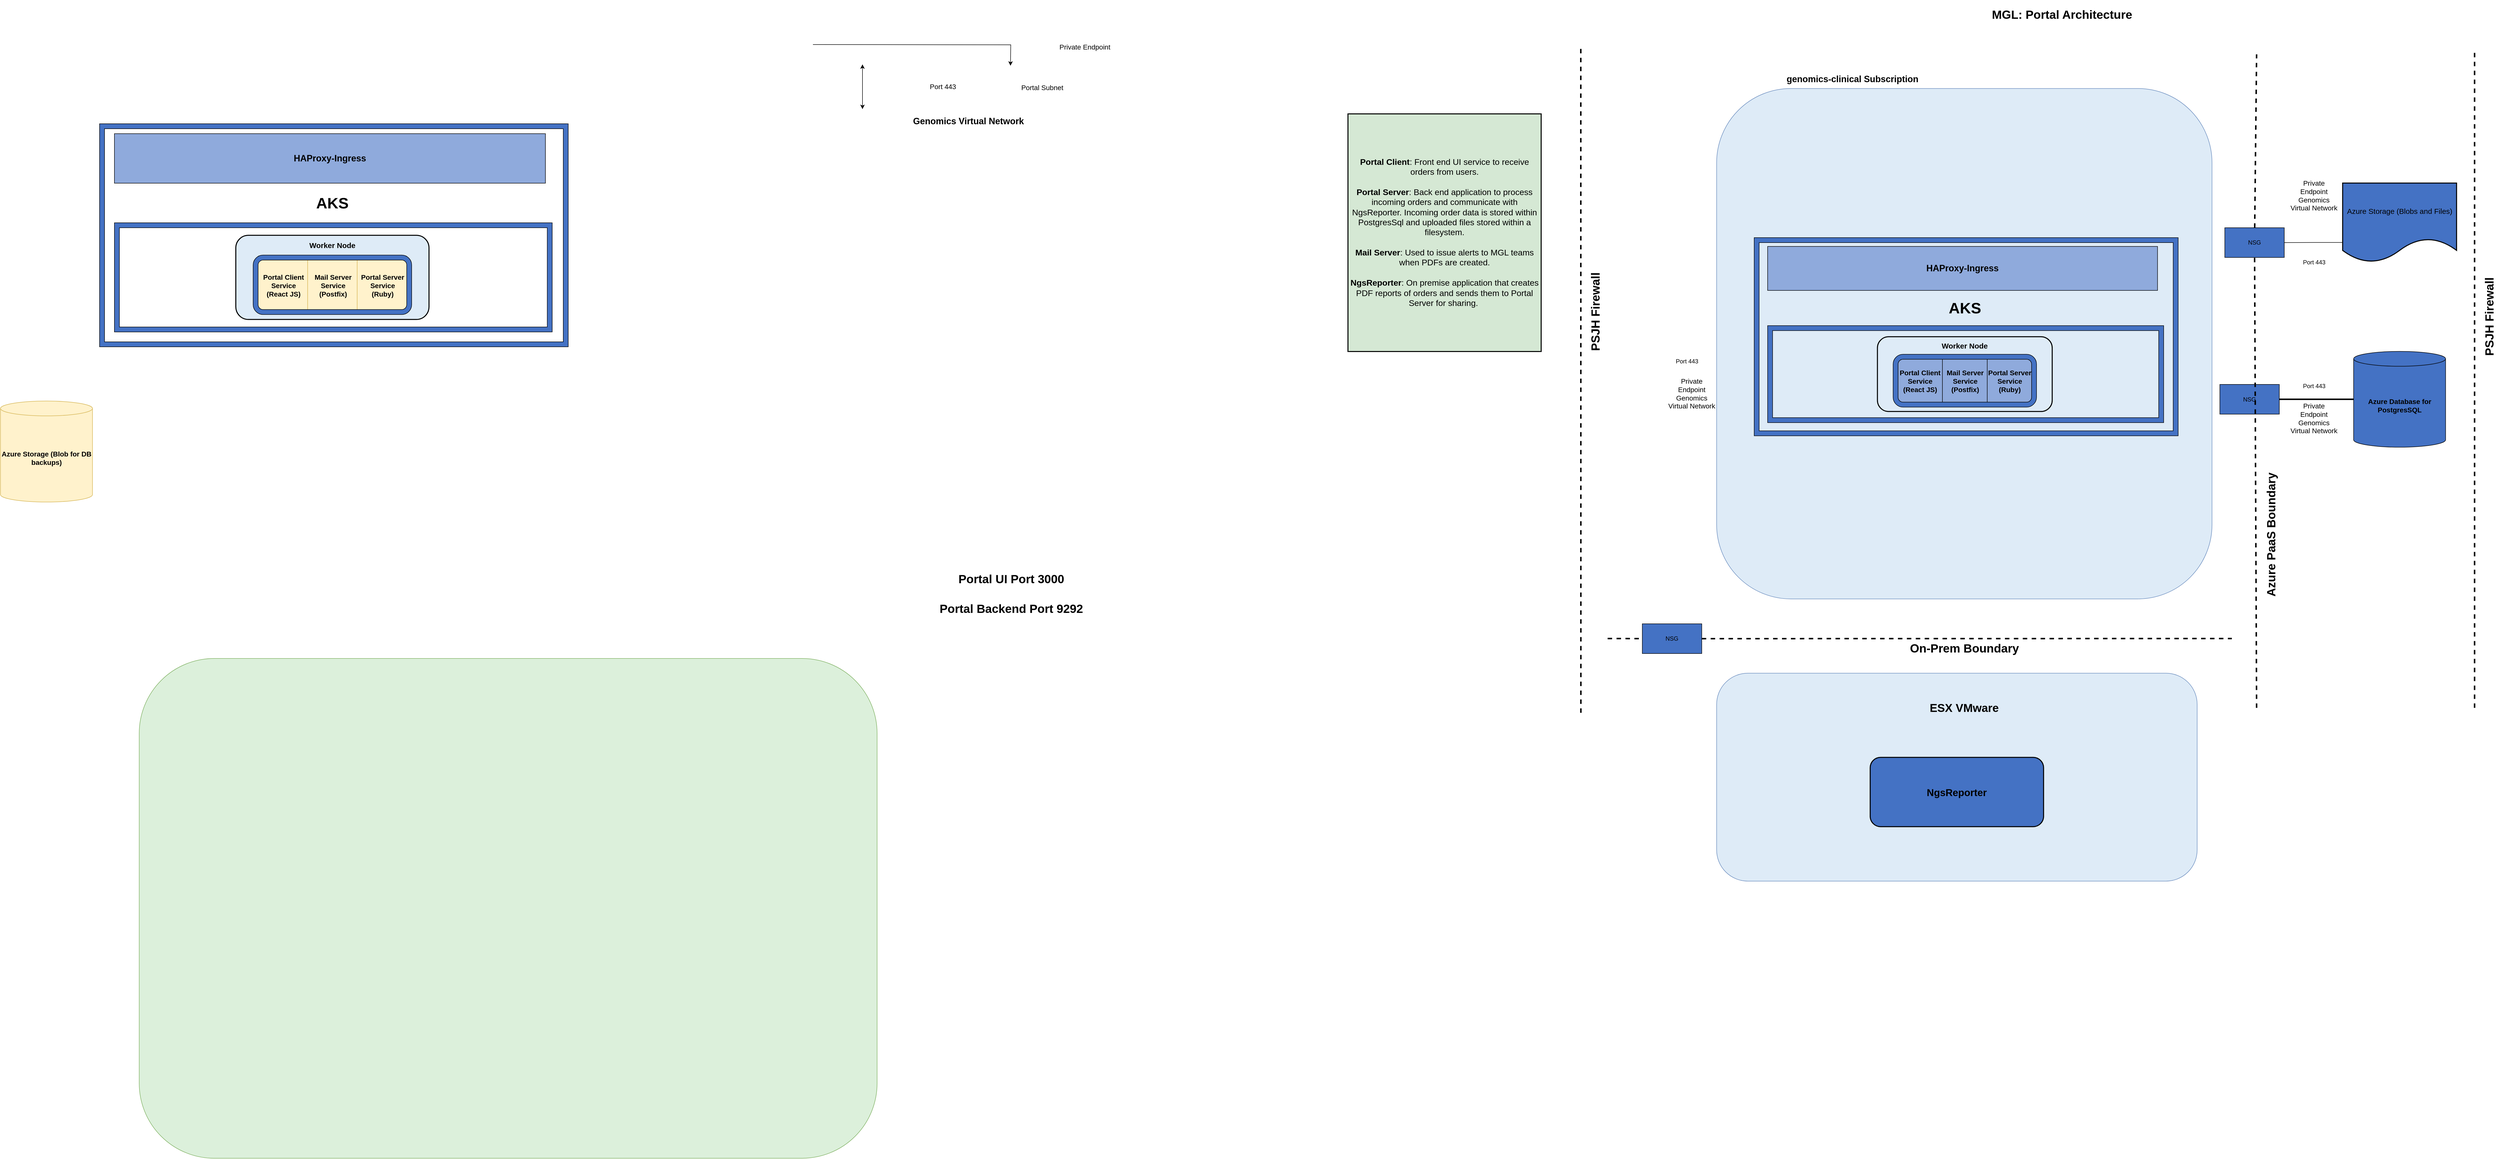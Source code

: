 <mxfile version="15.1.2" type="github">
  <diagram name="Page-1" id="e3a06f82-3646-2815-327d-82caf3d4e204">
    <mxGraphModel dx="5361" dy="1236" grid="1" gridSize="10" guides="1" tooltips="1" connect="1" arrows="1" fold="1" page="1" pageScale="1.5" pageWidth="1169" pageHeight="826" background="none" math="0" shadow="0">
      <root>
        <mxCell id="0" style=";html=1;" />
        <mxCell id="1" style=";html=1;" parent="0" />
        <mxCell id="6a7d8f32e03d9370-62" value="MGL: Portal Architecture" style="text;strokeColor=none;fillColor=none;html=1;fontSize=24;fontStyle=1;verticalAlign=middle;align=center;" parent="1" vertex="1">
          <mxGeometry x="294.177" width="1394" height="60.267" as="geometry" />
        </mxCell>
        <mxCell id="vWLtctp0Y2EUvDG1c7CQ-7" value="&lt;b&gt;&lt;font style=&quot;font-size: 18px&quot;&gt;genomics-clinical Subscription&lt;/font&gt;&lt;/b&gt;" style="text;html=1;strokeColor=none;fillColor=none;align=center;verticalAlign=middle;whiteSpace=wrap;rounded=0;" parent="1" vertex="1">
          <mxGeometry x="204.182" y="129.463" width="728.571" height="60.267" as="geometry" />
        </mxCell>
        <mxCell id="vWLtctp0Y2EUvDG1c7CQ-11" value="&lt;font style=&quot;font-size: 18px&quot;&gt;&lt;b&gt;Genomics Virtual Network&lt;/b&gt;&lt;/font&gt;" style="text;html=1;strokeColor=none;fillColor=none;align=center;verticalAlign=middle;whiteSpace=wrap;rounded=0;" parent="1" vertex="1">
          <mxGeometry x="-1370.002" y="230.003" width="307.619" height="30.133" as="geometry" />
        </mxCell>
        <mxCell id="vWLtctp0Y2EUvDG1c7CQ-13" value="&lt;font style=&quot;font-size: 14px&quot;&gt;Portal Subnet&lt;/font&gt;" style="text;html=1;strokeColor=none;fillColor=none;align=center;verticalAlign=middle;whiteSpace=wrap;rounded=0;" parent="1" vertex="1">
          <mxGeometry x="-1140" y="160.0" width="145.82" height="34.274" as="geometry" />
        </mxCell>
        <mxCell id="vWLtctp0Y2EUvDG1c7CQ-38" value="&lt;font style=&quot;font-size: 14px&quot;&gt;Port 443&lt;/font&gt;" style="text;html=1;strokeColor=none;fillColor=none;align=center;verticalAlign=middle;whiteSpace=wrap;rounded=0;" parent="1" vertex="1">
          <mxGeometry x="-1299.995" y="159.997" width="64.762" height="30.133" as="geometry" />
        </mxCell>
        <mxCell id="rg4Ka3kV1G-TsTbr1ID1-2" style="edgeStyle=orthogonalEdgeStyle;rounded=0;orthogonalLoop=1;jettySize=auto;html=1;exitX=0.5;exitY=1;exitDx=0;exitDy=0;entryX=0.5;entryY=0;entryDx=0;entryDy=0;" parent="1" edge="1">
          <mxGeometry relative="1" as="geometry">
            <mxPoint x="-1530.001" y="90.0" as="sourcePoint" />
            <mxPoint x="-1131.25" y="132.803" as="targetPoint" />
          </mxGeometry>
        </mxCell>
        <mxCell id="vWLtctp0Y2EUvDG1c7CQ-28" style="edgeStyle=orthogonalEdgeStyle;rounded=0;orthogonalLoop=1;jettySize=auto;html=1;exitX=0.5;exitY=1;exitDx=0;exitDy=0;entryX=0.5;entryY=0;entryDx=0;entryDy=0;endArrow=classic;endFill=1;startArrow=classic;startFill=1;" parent="1" edge="1">
          <mxGeometry relative="1" as="geometry">
            <mxPoint x="-1430.001" y="129.997" as="sourcePoint" />
            <mxPoint x="-1430.001" y="220.397" as="targetPoint" />
          </mxGeometry>
        </mxCell>
        <mxCell id="vWLtctp0Y2EUvDG1c7CQ-37" value="&lt;font style=&quot;font-size: 14px&quot;&gt;Private Endpoint&lt;/font&gt;" style="text;html=1;strokeColor=none;fillColor=none;align=center;verticalAlign=middle;whiteSpace=wrap;rounded=0;" parent="1" vertex="1">
          <mxGeometry x="-1069.998" y="79.997" width="178.095" height="30.133" as="geometry" />
        </mxCell>
        <mxCell id="vWLtctp0Y2EUvDG1c7CQ-6" value="" style="rounded=1;whiteSpace=wrap;html=1;strokeColor=#6c8ebf;fillColor=#deebf7;" parent="1" vertex="1">
          <mxGeometry x="294.18" y="178.73" width="1000" height="1031" as="geometry" />
        </mxCell>
        <mxCell id="vWLtctp0Y2EUvDG1c7CQ-10" value="" style="rounded=1;whiteSpace=wrap;html=1;strokeColor=#82b366;fillColor=#DCF0DB;" parent="1" vertex="1">
          <mxGeometry x="-2890" y="1330.003" width="1489.524" height="1009.467" as="geometry" />
        </mxCell>
        <mxCell id="tGYNeZP_cqa0wACuk-C2-67" style="edgeStyle=orthogonalEdgeStyle;rounded=0;orthogonalLoop=1;jettySize=auto;html=1;exitX=0;exitY=0.5;exitDx=0;exitDy=0;exitPerimeter=0;entryX=0;entryY=0;entryDx=946.0;entryDy=337.897;entryPerimeter=0;strokeWidth=3;endArrow=none;endFill=0;" parent="1" source="vWLtctp0Y2EUvDG1c7CQ-16" target="tGYNeZP_cqa0wACuk-C2-5" edge="1">
          <mxGeometry relative="1" as="geometry" />
        </mxCell>
        <mxCell id="vWLtctp0Y2EUvDG1c7CQ-16" value="&lt;font style=&quot;font-size: 14px&quot;&gt;&lt;b&gt;Azure Database for&lt;br&gt;PostgresSQL&lt;/b&gt;&lt;/font&gt;" style="shape=cylinder3;whiteSpace=wrap;html=1;boundedLbl=1;backgroundOutline=1;size=15;fillColor=#4472C4;" parent="1" vertex="1">
          <mxGeometry x="1580.0" y="709.73" width="185.71" height="193.56" as="geometry" />
        </mxCell>
        <mxCell id="vWLtctp0Y2EUvDG1c7CQ-35" value="&lt;font style=&quot;font-size: 14px&quot;&gt;&lt;b&gt;Azure Storage (Blob for DB backups)&lt;/b&gt;&lt;/font&gt;" style="shape=cylinder3;whiteSpace=wrap;html=1;boundedLbl=1;backgroundOutline=1;size=15;fillColor=#fff2cc;strokeColor=#d6b656;" parent="1" vertex="1">
          <mxGeometry x="-3170" y="810" width="185.71" height="204" as="geometry" />
        </mxCell>
        <mxCell id="tGYNeZP_cqa0wACuk-C2-36" value="" style="group" parent="1" vertex="1" connectable="0">
          <mxGeometry x="370" y="480" width="855.82" height="400.27" as="geometry" />
        </mxCell>
        <mxCell id="tGYNeZP_cqa0wACuk-C2-5" value="" style="verticalLabelPosition=bottom;verticalAlign=top;html=1;shape=mxgraph.basic.frame;dx=10;fillColor=#4472c4;" parent="tGYNeZP_cqa0wACuk-C2-36" vertex="1">
          <mxGeometry width="855.82" height="400.27" as="geometry" />
        </mxCell>
        <mxCell id="tGYNeZP_cqa0wACuk-C2-9" value="" style="verticalLabelPosition=bottom;verticalAlign=top;html=1;shape=mxgraph.basic.frame;dx=10;fillColor=#4472c4;" parent="tGYNeZP_cqa0wACuk-C2-36" vertex="1">
          <mxGeometry x="27.14" y="177.689" width="799.441" height="195.928" as="geometry" />
        </mxCell>
        <mxCell id="tGYNeZP_cqa0wACuk-C2-31" value="" style="group" parent="tGYNeZP_cqa0wACuk-C2-36" vertex="1" connectable="0">
          <mxGeometry x="248.785" y="200.136" width="352.822" height="151.035" as="geometry" />
        </mxCell>
        <mxCell id="tGYNeZP_cqa0wACuk-C2-20" value="" style="rounded=1;whiteSpace=wrap;html=1;shadow=0;glass=0;sketch=0;fillColor=#DEEBF7;strokeWidth=2;" parent="tGYNeZP_cqa0wACuk-C2-31" vertex="1">
          <mxGeometry width="352.822" height="151.035" as="geometry" />
        </mxCell>
        <mxCell id="tGYNeZP_cqa0wACuk-C2-19" value="" style="group" parent="tGYNeZP_cqa0wACuk-C2-31" vertex="1" connectable="0">
          <mxGeometry x="31.664" y="35.538" width="289.495" height="106.613" as="geometry" />
        </mxCell>
        <mxCell id="rg4Ka3kV1G-TsTbr1ID1-1" value="&lt;b&gt;&lt;font style=&quot;font-size: 14px&quot;&gt;Portal Client Service&lt;br&gt;(React JS)&lt;br&gt;&lt;/font&gt;&lt;/b&gt;" style="whiteSpace=wrap;html=1;aspect=fixed;strokeColor=#d6b656;fillColor=#8FAADC;" parent="tGYNeZP_cqa0wACuk-C2-19" vertex="1">
          <mxGeometry x="9.047" y="8.887" width="91.794" height="91.794" as="geometry" />
        </mxCell>
        <mxCell id="rg4Ka3kV1G-TsTbr1ID1-4" value="&lt;b&gt;&lt;font style=&quot;font-size: 14px&quot;&gt;Mail Server Service&lt;br&gt;(Postfix)&lt;br&gt;&lt;/font&gt;&lt;/b&gt;" style="whiteSpace=wrap;html=1;aspect=fixed;fillColor=#8FAADC;" parent="tGYNeZP_cqa0wACuk-C2-19" vertex="1">
          <mxGeometry x="99.514" y="8.887" width="91.794" height="91.794" as="geometry" />
        </mxCell>
        <mxCell id="vWLtctp0Y2EUvDG1c7CQ-14" value="&lt;b&gt;&lt;font style=&quot;font-size: 14px&quot;&gt;Portal Server Service&lt;br&gt;(Ruby)&lt;br&gt;&lt;/font&gt;&lt;/b&gt;" style="whiteSpace=wrap;html=1;aspect=fixed;fillColor=#8FAADC;" parent="tGYNeZP_cqa0wACuk-C2-19" vertex="1">
          <mxGeometry x="189.981" y="8.887" width="91.794" height="91.794" as="geometry" />
        </mxCell>
        <mxCell id="tGYNeZP_cqa0wACuk-C2-13" value="" style="verticalLabelPosition=bottom;verticalAlign=top;html=1;shape=mxgraph.basic.rounded_frame;dx=10;fillColor=#4472c4;" parent="tGYNeZP_cqa0wACuk-C2-19" vertex="1">
          <mxGeometry width="289.495" height="106.613" as="geometry" />
        </mxCell>
        <mxCell id="tGYNeZP_cqa0wACuk-C2-21" value="&lt;font style=&quot;font-size: 15px&quot;&gt;&lt;b&gt;Worker Node&lt;/b&gt;&lt;/font&gt;" style="text;html=1;strokeColor=none;fillColor=none;align=center;verticalAlign=middle;whiteSpace=wrap;rounded=0;shadow=0;glass=0;sketch=0;" parent="tGYNeZP_cqa0wACuk-C2-31" vertex="1">
          <mxGeometry x="36.187" y="8.884" width="280.448" height="17.769" as="geometry" />
        </mxCell>
        <mxCell id="tGYNeZP_cqa0wACuk-C2-32" value="&lt;font style=&quot;font-size: 18px&quot;&gt;&lt;b&gt;HAProxy-Ingress&lt;/b&gt;&lt;/font&gt;" style="rounded=0;whiteSpace=wrap;html=1;shadow=0;glass=0;sketch=0;fillColor=#8faadc;" parent="tGYNeZP_cqa0wACuk-C2-36" vertex="1">
          <mxGeometry x="27.14" y="17.766" width="787.065" height="88.844" as="geometry" />
        </mxCell>
        <mxCell id="tGYNeZP_cqa0wACuk-C2-34" value="&lt;font size=&quot;1&quot;&gt;&lt;b style=&quot;font-size: 31px&quot;&gt;AKS&lt;/b&gt;&lt;/font&gt;" style="text;html=1;strokeColor=none;fillColor=none;align=center;verticalAlign=middle;whiteSpace=wrap;rounded=0;shadow=0;glass=0;sketch=0;" parent="tGYNeZP_cqa0wACuk-C2-36" vertex="1">
          <mxGeometry x="370.916" y="124.379" width="108.561" height="35.538" as="geometry" />
        </mxCell>
        <mxCell id="tGYNeZP_cqa0wACuk-C2-37" value="Portal UI Port 3000" style="text;strokeColor=none;fillColor=none;html=1;fontSize=24;fontStyle=1;verticalAlign=middle;align=center;rounded=0;shadow=0;glass=0;sketch=0;" parent="1" vertex="1">
          <mxGeometry x="-1180" y="1150" width="100" height="40" as="geometry" />
        </mxCell>
        <mxCell id="tGYNeZP_cqa0wACuk-C2-38" value="" style="endArrow=none;dashed=1;html=1;strokeWidth=3;startArrow=none;" parent="1" edge="1" source="J1g_WNUgdPThKZRXv0Kn-4">
          <mxGeometry width="50" height="50" relative="1" as="geometry">
            <mxPoint x="1384.18" y="1429.73" as="sourcePoint" />
            <mxPoint x="1384.18" y="109.73" as="targetPoint" />
          </mxGeometry>
        </mxCell>
        <mxCell id="tGYNeZP_cqa0wACuk-C2-39" value="Azure PaaS Boundary" style="text;strokeColor=none;fillColor=none;html=1;fontSize=24;fontStyle=1;verticalAlign=middle;align=center;rounded=0;shadow=0;glass=0;sketch=0;rotation=-90;" parent="1" vertex="1">
          <mxGeometry x="1194.18" y="1060" width="440" height="40" as="geometry" />
        </mxCell>
        <mxCell id="tGYNeZP_cqa0wACuk-C2-44" value="" style="endArrow=none;dashed=1;html=1;strokeWidth=3;" parent="1" edge="1">
          <mxGeometry width="50" height="50" relative="1" as="geometry">
            <mxPoint x="1824.18" y="1429.73" as="sourcePoint" />
            <mxPoint x="1824.18" y="99.73" as="targetPoint" />
          </mxGeometry>
        </mxCell>
        <mxCell id="tGYNeZP_cqa0wACuk-C2-45" value="PSJH Firewall" style="text;strokeColor=none;fillColor=none;html=1;fontSize=24;fontStyle=1;verticalAlign=middle;align=center;rounded=0;shadow=0;glass=0;sketch=0;rotation=-90;" parent="1" vertex="1">
          <mxGeometry x="1634.18" y="619.73" width="440" height="40" as="geometry" />
        </mxCell>
        <mxCell id="tGYNeZP_cqa0wACuk-C2-46" value="" style="endArrow=none;dashed=1;html=1;strokeWidth=3;" parent="1" edge="1">
          <mxGeometry width="50" height="50" relative="1" as="geometry">
            <mxPoint x="20.18" y="1439.73" as="sourcePoint" />
            <mxPoint x="20.0" y="90" as="targetPoint" />
          </mxGeometry>
        </mxCell>
        <mxCell id="tGYNeZP_cqa0wACuk-C2-47" value="PSJH Firewall" style="text;strokeColor=none;fillColor=none;html=1;fontSize=24;fontStyle=1;verticalAlign=middle;align=center;rounded=0;shadow=0;glass=0;sketch=0;rotation=-90;" parent="1" vertex="1">
          <mxGeometry x="-170.0" y="610" width="440" height="40" as="geometry" />
        </mxCell>
        <mxCell id="tGYNeZP_cqa0wACuk-C2-48" value="" style="endArrow=none;dashed=1;html=1;strokeWidth=3;startArrow=none;" parent="1" edge="1" source="J1g_WNUgdPThKZRXv0Kn-3">
          <mxGeometry width="50" height="50" relative="1" as="geometry">
            <mxPoint x="74.18" y="1289.73" as="sourcePoint" />
            <mxPoint x="1334.18" y="1289.73" as="targetPoint" />
          </mxGeometry>
        </mxCell>
        <mxCell id="tGYNeZP_cqa0wACuk-C2-49" value="On-Prem Boundary" style="text;strokeColor=none;fillColor=none;html=1;fontSize=24;fontStyle=1;verticalAlign=middle;align=center;rounded=0;shadow=0;glass=0;sketch=0;rotation=0;" parent="1" vertex="1">
          <mxGeometry x="574.18" y="1289.73" width="440" height="40" as="geometry" />
        </mxCell>
        <mxCell id="tGYNeZP_cqa0wACuk-C2-50" value="Portal Backend Port 9292" style="text;strokeColor=none;fillColor=none;html=1;fontSize=24;fontStyle=1;verticalAlign=middle;align=center;rounded=0;shadow=0;glass=0;sketch=0;" parent="1" vertex="1">
          <mxGeometry x="-1180" y="1210" width="100" height="40" as="geometry" />
        </mxCell>
        <mxCell id="tGYNeZP_cqa0wACuk-C2-52" value="" style="rounded=1;whiteSpace=wrap;html=1;strokeColor=#6c8ebf;fillColor=#deebf7;" parent="1" vertex="1">
          <mxGeometry x="294.18" y="1359.73" width="970" height="420" as="geometry" />
        </mxCell>
        <mxCell id="tGYNeZP_cqa0wACuk-C2-53" value="" style="group" parent="1" vertex="1" connectable="0">
          <mxGeometry x="-2970" y="250.003" width="946" height="450.53" as="geometry" />
        </mxCell>
        <mxCell id="tGYNeZP_cqa0wACuk-C2-54" value="" style="verticalLabelPosition=bottom;verticalAlign=top;html=1;shape=mxgraph.basic.frame;dx=10;fillColor=#4472c4;" parent="tGYNeZP_cqa0wACuk-C2-53" vertex="1">
          <mxGeometry width="946" height="450.53" as="geometry" />
        </mxCell>
        <mxCell id="tGYNeZP_cqa0wACuk-C2-55" value="" style="verticalLabelPosition=bottom;verticalAlign=top;html=1;shape=mxgraph.basic.frame;dx=10;fillColor=#4472c4;" parent="tGYNeZP_cqa0wACuk-C2-53" vertex="1">
          <mxGeometry x="30" y="200" width="883.68" height="220.53" as="geometry" />
        </mxCell>
        <mxCell id="tGYNeZP_cqa0wACuk-C2-56" value="" style="group" parent="tGYNeZP_cqa0wACuk-C2-53" vertex="1" connectable="0">
          <mxGeometry x="275" y="225.267" width="390" height="170" as="geometry" />
        </mxCell>
        <mxCell id="tGYNeZP_cqa0wACuk-C2-57" value="" style="rounded=1;whiteSpace=wrap;html=1;shadow=0;glass=0;sketch=0;fillColor=#DEEBF7;strokeWidth=2;" parent="tGYNeZP_cqa0wACuk-C2-56" vertex="1">
          <mxGeometry width="390" height="170" as="geometry" />
        </mxCell>
        <mxCell id="tGYNeZP_cqa0wACuk-C2-58" value="" style="group" parent="tGYNeZP_cqa0wACuk-C2-56" vertex="1" connectable="0">
          <mxGeometry x="35" y="40" width="320" height="120" as="geometry" />
        </mxCell>
        <mxCell id="tGYNeZP_cqa0wACuk-C2-59" value="&lt;b&gt;&lt;font style=&quot;font-size: 14px&quot;&gt;Portal Client Service&lt;br&gt;(React JS)&lt;br&gt;&lt;/font&gt;&lt;/b&gt;" style="whiteSpace=wrap;html=1;aspect=fixed;fillColor=#fff2cc;strokeColor=#d6b656;" parent="tGYNeZP_cqa0wACuk-C2-58" vertex="1">
          <mxGeometry x="10" y="10.003" width="103.32" height="103.32" as="geometry" />
        </mxCell>
        <mxCell id="tGYNeZP_cqa0wACuk-C2-60" value="&lt;b&gt;&lt;font style=&quot;font-size: 14px&quot;&gt;Mail Server Service&lt;br&gt;(Postfix)&lt;br&gt;&lt;/font&gt;&lt;/b&gt;" style="whiteSpace=wrap;html=1;aspect=fixed;fillColor=#fff2cc;strokeColor=#d6b656;" parent="tGYNeZP_cqa0wACuk-C2-58" vertex="1">
          <mxGeometry x="110" y="10.003" width="103.32" height="103.32" as="geometry" />
        </mxCell>
        <mxCell id="tGYNeZP_cqa0wACuk-C2-61" value="&lt;b&gt;&lt;font style=&quot;font-size: 14px&quot;&gt;Portal Server Service&lt;br&gt;(Ruby)&lt;br&gt;&lt;/font&gt;&lt;/b&gt;" style="whiteSpace=wrap;html=1;aspect=fixed;fillColor=#fff2cc;strokeColor=#d6b656;" parent="tGYNeZP_cqa0wACuk-C2-58" vertex="1">
          <mxGeometry x="210.0" y="10.003" width="103.32" height="103.32" as="geometry" />
        </mxCell>
        <mxCell id="tGYNeZP_cqa0wACuk-C2-62" value="" style="verticalLabelPosition=bottom;verticalAlign=top;html=1;shape=mxgraph.basic.rounded_frame;dx=10;fillColor=#4472c4;" parent="tGYNeZP_cqa0wACuk-C2-58" vertex="1">
          <mxGeometry width="320" height="120" as="geometry" />
        </mxCell>
        <mxCell id="tGYNeZP_cqa0wACuk-C2-63" value="&lt;font style=&quot;font-size: 15px&quot;&gt;&lt;b&gt;Worker Node&lt;/b&gt;&lt;/font&gt;" style="text;html=1;strokeColor=none;fillColor=none;align=center;verticalAlign=middle;whiteSpace=wrap;rounded=0;shadow=0;glass=0;sketch=0;" parent="tGYNeZP_cqa0wACuk-C2-56" vertex="1">
          <mxGeometry x="40" y="10" width="310" height="20" as="geometry" />
        </mxCell>
        <mxCell id="tGYNeZP_cqa0wACuk-C2-64" value="&lt;font style=&quot;font-size: 18px&quot;&gt;&lt;b&gt;HAProxy-Ingress&lt;/b&gt;&lt;/font&gt;" style="rounded=0;whiteSpace=wrap;html=1;shadow=0;glass=0;sketch=0;fillColor=#8faadc;" parent="tGYNeZP_cqa0wACuk-C2-53" vertex="1">
          <mxGeometry x="30" y="19.997" width="870" height="100" as="geometry" />
        </mxCell>
        <mxCell id="tGYNeZP_cqa0wACuk-C2-65" value="&lt;font size=&quot;1&quot;&gt;&lt;b style=&quot;font-size: 31px&quot;&gt;AKS&lt;/b&gt;&lt;/font&gt;" style="text;html=1;strokeColor=none;fillColor=none;align=center;verticalAlign=middle;whiteSpace=wrap;rounded=0;shadow=0;glass=0;sketch=0;" parent="tGYNeZP_cqa0wACuk-C2-53" vertex="1">
          <mxGeometry x="410" y="139.997" width="120" height="40" as="geometry" />
        </mxCell>
        <mxCell id="tGYNeZP_cqa0wACuk-C2-51" value="&lt;b&gt;&lt;font style=&quot;font-size: 23px&quot;&gt;ESX VMware&lt;/font&gt;&lt;/b&gt;" style="text;html=1;strokeColor=none;fillColor=none;align=center;verticalAlign=middle;whiteSpace=wrap;rounded=0;" parent="1" vertex="1">
          <mxGeometry x="424.18" y="1399.73" width="740" height="60.27" as="geometry" />
        </mxCell>
        <mxCell id="J1g_WNUgdPThKZRXv0Kn-10" style="edgeStyle=orthogonalEdgeStyle;rounded=0;orthogonalLoop=1;jettySize=auto;html=1;exitX=0;exitY=0.75;exitDx=0;exitDy=0;entryX=1;entryY=0.5;entryDx=0;entryDy=0;endArrow=none;endFill=0;" edge="1" parent="1" source="tGYNeZP_cqa0wACuk-C2-66" target="J1g_WNUgdPThKZRXv0Kn-4">
          <mxGeometry relative="1" as="geometry" />
        </mxCell>
        <mxCell id="tGYNeZP_cqa0wACuk-C2-66" value="&lt;font style=&quot;font-size: 15px&quot;&gt;Azure Storage (Blobs and Files)&lt;/font&gt;" style="shape=document;whiteSpace=wrap;html=1;boundedLbl=1;rounded=0;shadow=0;glass=0;sketch=0;strokeWidth=2;fillColor=#4472c4;" parent="1" vertex="1">
          <mxGeometry x="1557.85" y="369.73" width="230" height="160" as="geometry" />
        </mxCell>
        <mxCell id="tGYNeZP_cqa0wACuk-C2-69" value="&lt;font style=&quot;font-size: 14px&quot;&gt;Private Endpoint&lt;br&gt;Genomics Virtual Network&lt;/font&gt;" style="text;html=1;strokeColor=none;fillColor=none;align=center;verticalAlign=middle;whiteSpace=wrap;rounded=0;shadow=0;glass=0;sketch=0;" parent="1" vertex="1">
          <mxGeometry x="1450" y="360" width="100" height="70" as="geometry" />
        </mxCell>
        <mxCell id="tGYNeZP_cqa0wACuk-C2-70" value="&lt;font style=&quot;font-size: 14px&quot;&gt;Private Endpoint&lt;br&gt;Genomics Virtual Network&lt;/font&gt;" style="text;html=1;strokeColor=none;fillColor=none;align=center;verticalAlign=middle;whiteSpace=wrap;rounded=0;shadow=0;glass=0;sketch=0;" parent="1" vertex="1">
          <mxGeometry x="1450" y="810" width="100" height="70" as="geometry" />
        </mxCell>
        <mxCell id="tGYNeZP_cqa0wACuk-C2-71" value="Port 443" style="text;html=1;align=center;verticalAlign=middle;resizable=0;points=[];autosize=1;strokeColor=none;fillColor=none;" parent="1" vertex="1">
          <mxGeometry x="1470" y="520" width="60" height="20" as="geometry" />
        </mxCell>
        <mxCell id="tGYNeZP_cqa0wACuk-C2-72" value="&lt;font style=&quot;font-size: 20px&quot;&gt;&lt;b&gt;NgsReporter&lt;/b&gt;&lt;/font&gt;" style="rounded=1;whiteSpace=wrap;html=1;shadow=0;glass=0;sketch=0;strokeColor=#000000;strokeWidth=2;fillColor=#4472C4;" parent="1" vertex="1">
          <mxGeometry x="604.18" y="1529.73" width="350" height="140" as="geometry" />
        </mxCell>
        <mxCell id="tGYNeZP_cqa0wACuk-C2-78" value="&lt;font style=&quot;font-size: 14px&quot;&gt;Private Endpoint&lt;br&gt;Genomics Virtual Network&lt;/font&gt;" style="text;html=1;strokeColor=none;fillColor=none;align=center;verticalAlign=middle;whiteSpace=wrap;rounded=0;shadow=0;glass=0;sketch=0;" parent="1" vertex="1">
          <mxGeometry x="194.18" y="759.73" width="100" height="70" as="geometry" />
        </mxCell>
        <mxCell id="tGYNeZP_cqa0wACuk-C2-79" value="&lt;font style=&quot;font-size: 17px&quot;&gt;&lt;b&gt;Portal Client&lt;/b&gt;: Front end UI service to receive orders from users.&lt;br&gt;&lt;br&gt;&lt;b&gt;Portal Server&lt;/b&gt;: Back end application to process incoming orders and communicate with NgsReporter. Incoming order data is stored within PostgresSql and uploaded files stored within a filesystem.&lt;br&gt;&lt;br&gt;&lt;b&gt;Mail Server&lt;/b&gt;: Used to issue alerts to MGL teams when PDFs are created.&lt;br&gt;&lt;br&gt;&lt;b&gt;NgsReporter&lt;/b&gt;: On premise application that creates PDF reports of orders and sends them to Portal Server for sharing.&amp;nbsp;&lt;/font&gt;" style="rounded=0;whiteSpace=wrap;html=1;shadow=0;glass=0;sketch=0;strokeColor=#000000;strokeWidth=2;fillColor=#D5E8D4;" parent="1" vertex="1">
          <mxGeometry x="-450" y="230" width="390" height="480" as="geometry" />
        </mxCell>
        <mxCell id="J1g_WNUgdPThKZRXv0Kn-1" value="Port 443" style="text;html=1;align=center;verticalAlign=middle;resizable=0;points=[];autosize=1;strokeColor=none;fillColor=none;" vertex="1" parent="1">
          <mxGeometry x="1470" y="770" width="60" height="20" as="geometry" />
        </mxCell>
        <mxCell id="J1g_WNUgdPThKZRXv0Kn-2" value="Port 443" style="text;html=1;align=center;verticalAlign=middle;resizable=0;points=[];autosize=1;strokeColor=none;fillColor=none;" vertex="1" parent="1">
          <mxGeometry x="204.18" y="720" width="60" height="20" as="geometry" />
        </mxCell>
        <mxCell id="J1g_WNUgdPThKZRXv0Kn-5" value="NSG" style="rounded=0;whiteSpace=wrap;html=1;fillColor=#4472c4;" vertex="1" parent="1">
          <mxGeometry x="1310" y="776.51" width="120" height="60" as="geometry" />
        </mxCell>
        <mxCell id="J1g_WNUgdPThKZRXv0Kn-7" value="" style="endArrow=none;dashed=1;html=1;strokeWidth=3;" edge="1" parent="1" target="J1g_WNUgdPThKZRXv0Kn-4">
          <mxGeometry width="50" height="50" relative="1" as="geometry">
            <mxPoint x="1384.18" y="1429.73" as="sourcePoint" />
            <mxPoint x="1384.18" y="109.73" as="targetPoint" />
          </mxGeometry>
        </mxCell>
        <mxCell id="J1g_WNUgdPThKZRXv0Kn-3" value="NSG" style="rounded=0;whiteSpace=wrap;html=1;fillColor=#4472c4;" vertex="1" parent="1">
          <mxGeometry x="144.18" y="1260" width="120" height="60" as="geometry" />
        </mxCell>
        <mxCell id="J1g_WNUgdPThKZRXv0Kn-8" value="" style="endArrow=none;dashed=1;html=1;strokeWidth=3;" edge="1" parent="1" target="J1g_WNUgdPThKZRXv0Kn-3">
          <mxGeometry width="50" height="50" relative="1" as="geometry">
            <mxPoint x="74.18" y="1289.73" as="sourcePoint" />
            <mxPoint x="1334.18" y="1289.73" as="targetPoint" />
          </mxGeometry>
        </mxCell>
        <mxCell id="J1g_WNUgdPThKZRXv0Kn-4" value="NSG" style="rounded=0;whiteSpace=wrap;html=1;fillColor=#4472c4;" vertex="1" parent="1">
          <mxGeometry x="1320" y="460" width="120" height="60" as="geometry" />
        </mxCell>
      </root>
    </mxGraphModel>
  </diagram>
</mxfile>
